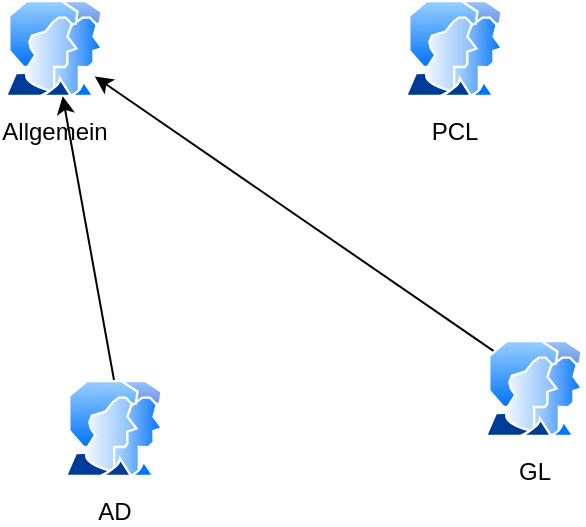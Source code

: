 <mxfile version="16.0.3" type="github">
  <diagram id="XMKOl0biVKWI42RTtHRF" name="Page-1">
    <mxGraphModel dx="1038" dy="572" grid="1" gridSize="10" guides="1" tooltips="1" connect="1" arrows="1" fold="1" page="1" pageScale="1" pageWidth="827" pageHeight="1169" math="0" shadow="0">
      <root>
        <mxCell id="0" />
        <mxCell id="1" parent="0" />
        <mxCell id="JzsrKP5LPSq8Ja_fr5tb-1" value="&lt;div&gt;Allgemein&lt;/div&gt;" style="aspect=fixed;perimeter=ellipsePerimeter;html=1;align=center;shadow=0;dashed=0;spacingTop=3;image;image=img/lib/active_directory/user_accounts.svg;" vertex="1" parent="1">
          <mxGeometry x="140" y="60" width="50" height="48.5" as="geometry" />
        </mxCell>
        <mxCell id="JzsrKP5LPSq8Ja_fr5tb-2" value="&lt;div&gt;PCL&lt;/div&gt;" style="aspect=fixed;perimeter=ellipsePerimeter;html=1;align=center;shadow=0;dashed=0;spacingTop=3;image;image=img/lib/active_directory/user_accounts.svg;" vertex="1" parent="1">
          <mxGeometry x="340" y="60" width="50" height="48.5" as="geometry" />
        </mxCell>
        <mxCell id="JzsrKP5LPSq8Ja_fr5tb-5" style="rounded=0;orthogonalLoop=1;jettySize=auto;html=1;exitX=0.5;exitY=0;exitDx=0;exitDy=0;" edge="1" parent="1" source="JzsrKP5LPSq8Ja_fr5tb-3" target="JzsrKP5LPSq8Ja_fr5tb-1">
          <mxGeometry relative="1" as="geometry" />
        </mxCell>
        <mxCell id="JzsrKP5LPSq8Ja_fr5tb-3" value="AD" style="aspect=fixed;perimeter=ellipsePerimeter;html=1;align=center;shadow=0;dashed=0;spacingTop=3;image;image=img/lib/active_directory/user_accounts.svg;" vertex="1" parent="1">
          <mxGeometry x="170" y="250" width="50" height="48.5" as="geometry" />
        </mxCell>
        <mxCell id="JzsrKP5LPSq8Ja_fr5tb-6" style="rounded=0;orthogonalLoop=1;jettySize=auto;html=1;exitX=0;exitY=0;exitDx=0;exitDy=0;" edge="1" parent="1" source="JzsrKP5LPSq8Ja_fr5tb-4" target="JzsrKP5LPSq8Ja_fr5tb-1">
          <mxGeometry relative="1" as="geometry" />
        </mxCell>
        <mxCell id="JzsrKP5LPSq8Ja_fr5tb-4" value="GL" style="aspect=fixed;perimeter=ellipsePerimeter;html=1;align=center;shadow=0;dashed=0;spacingTop=3;image;image=img/lib/active_directory/user_accounts.svg;" vertex="1" parent="1">
          <mxGeometry x="380" y="230" width="50" height="48.5" as="geometry" />
        </mxCell>
      </root>
    </mxGraphModel>
  </diagram>
</mxfile>

